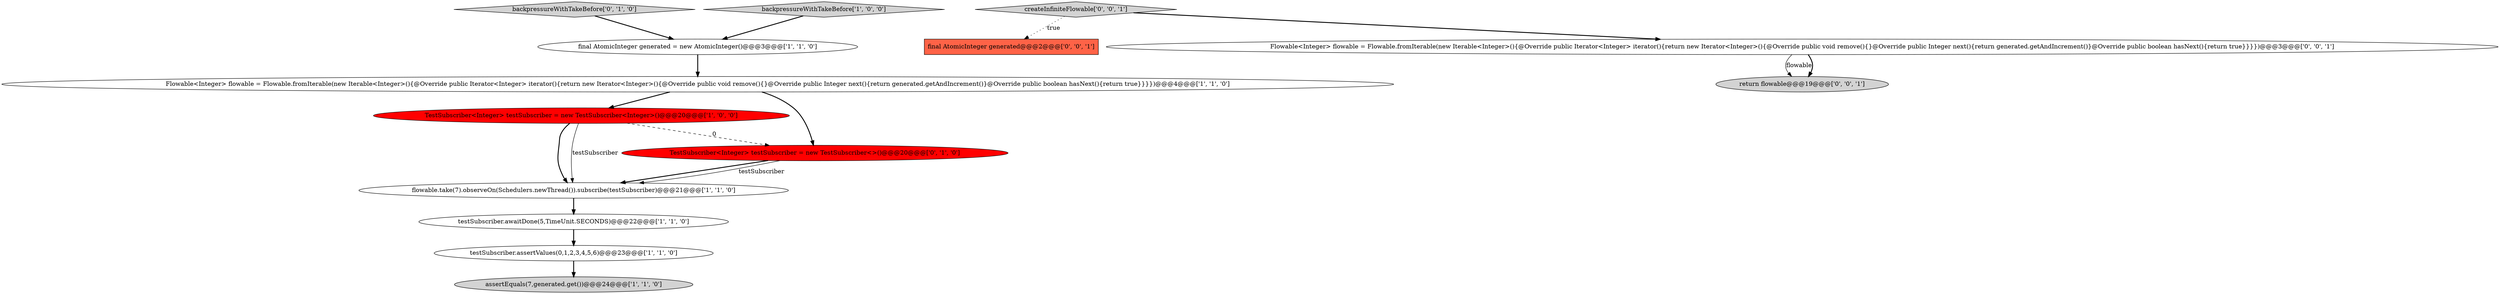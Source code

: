 digraph {
6 [style = filled, label = "testSubscriber.assertValues(0,1,2,3,4,5,6)@@@23@@@['1', '1', '0']", fillcolor = white, shape = ellipse image = "AAA0AAABBB1BBB"];
13 [style = filled, label = "return flowable@@@19@@@['0', '0', '1']", fillcolor = lightgray, shape = ellipse image = "AAA0AAABBB3BBB"];
9 [style = filled, label = "backpressureWithTakeBefore['0', '1', '0']", fillcolor = lightgray, shape = diamond image = "AAA0AAABBB2BBB"];
5 [style = filled, label = "TestSubscriber<Integer> testSubscriber = new TestSubscriber<Integer>()@@@20@@@['1', '0', '0']", fillcolor = red, shape = ellipse image = "AAA1AAABBB1BBB"];
1 [style = filled, label = "Flowable<Integer> flowable = Flowable.fromIterable(new Iterable<Integer>(){@Override public Iterator<Integer> iterator(){return new Iterator<Integer>(){@Override public void remove(){}@Override public Integer next(){return generated.getAndIncrement()}@Override public boolean hasNext(){return true}}}})@@@4@@@['1', '1', '0']", fillcolor = white, shape = ellipse image = "AAA0AAABBB1BBB"];
8 [style = filled, label = "TestSubscriber<Integer> testSubscriber = new TestSubscriber<>()@@@20@@@['0', '1', '0']", fillcolor = red, shape = ellipse image = "AAA1AAABBB2BBB"];
11 [style = filled, label = "final AtomicInteger generated@@@2@@@['0', '0', '1']", fillcolor = tomato, shape = box image = "AAA0AAABBB3BBB"];
7 [style = filled, label = "backpressureWithTakeBefore['1', '0', '0']", fillcolor = lightgray, shape = diamond image = "AAA0AAABBB1BBB"];
2 [style = filled, label = "testSubscriber.awaitDone(5,TimeUnit.SECONDS)@@@22@@@['1', '1', '0']", fillcolor = white, shape = ellipse image = "AAA0AAABBB1BBB"];
3 [style = filled, label = "assertEquals(7,generated.get())@@@24@@@['1', '1', '0']", fillcolor = lightgray, shape = ellipse image = "AAA0AAABBB1BBB"];
0 [style = filled, label = "flowable.take(7).observeOn(Schedulers.newThread()).subscribe(testSubscriber)@@@21@@@['1', '1', '0']", fillcolor = white, shape = ellipse image = "AAA0AAABBB1BBB"];
12 [style = filled, label = "createInfiniteFlowable['0', '0', '1']", fillcolor = lightgray, shape = diamond image = "AAA0AAABBB3BBB"];
4 [style = filled, label = "final AtomicInteger generated = new AtomicInteger()@@@3@@@['1', '1', '0']", fillcolor = white, shape = ellipse image = "AAA0AAABBB1BBB"];
10 [style = filled, label = "Flowable<Integer> flowable = Flowable.fromIterable(new Iterable<Integer>(){@Override public Iterator<Integer> iterator(){return new Iterator<Integer>(){@Override public void remove(){}@Override public Integer next(){return generated.getAndIncrement()}@Override public boolean hasNext(){return true}}}})@@@3@@@['0', '0', '1']", fillcolor = white, shape = ellipse image = "AAA0AAABBB3BBB"];
1->5 [style = bold, label=""];
8->0 [style = bold, label=""];
5->8 [style = dashed, label="0"];
6->3 [style = bold, label=""];
10->13 [style = solid, label="flowable"];
4->1 [style = bold, label=""];
12->10 [style = bold, label=""];
1->8 [style = bold, label=""];
7->4 [style = bold, label=""];
5->0 [style = bold, label=""];
10->13 [style = bold, label=""];
2->6 [style = bold, label=""];
5->0 [style = solid, label="testSubscriber"];
12->11 [style = dotted, label="true"];
9->4 [style = bold, label=""];
0->2 [style = bold, label=""];
8->0 [style = solid, label="testSubscriber"];
}
